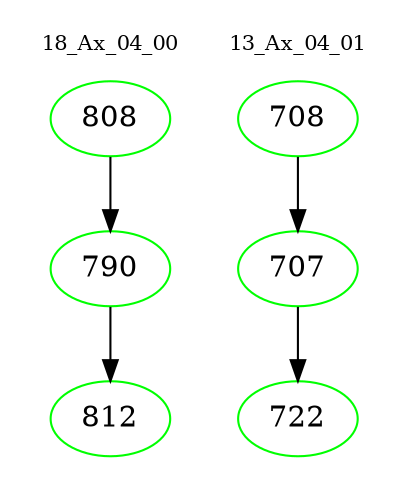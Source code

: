digraph{
subgraph cluster_0 {
color = white
label = "18_Ax_04_00";
fontsize=10;
T0_808 [label="808", color="green"]
T0_808 -> T0_790 [color="black"]
T0_790 [label="790", color="green"]
T0_790 -> T0_812 [color="black"]
T0_812 [label="812", color="green"]
}
subgraph cluster_1 {
color = white
label = "13_Ax_04_01";
fontsize=10;
T1_708 [label="708", color="green"]
T1_708 -> T1_707 [color="black"]
T1_707 [label="707", color="green"]
T1_707 -> T1_722 [color="black"]
T1_722 [label="722", color="green"]
}
}

